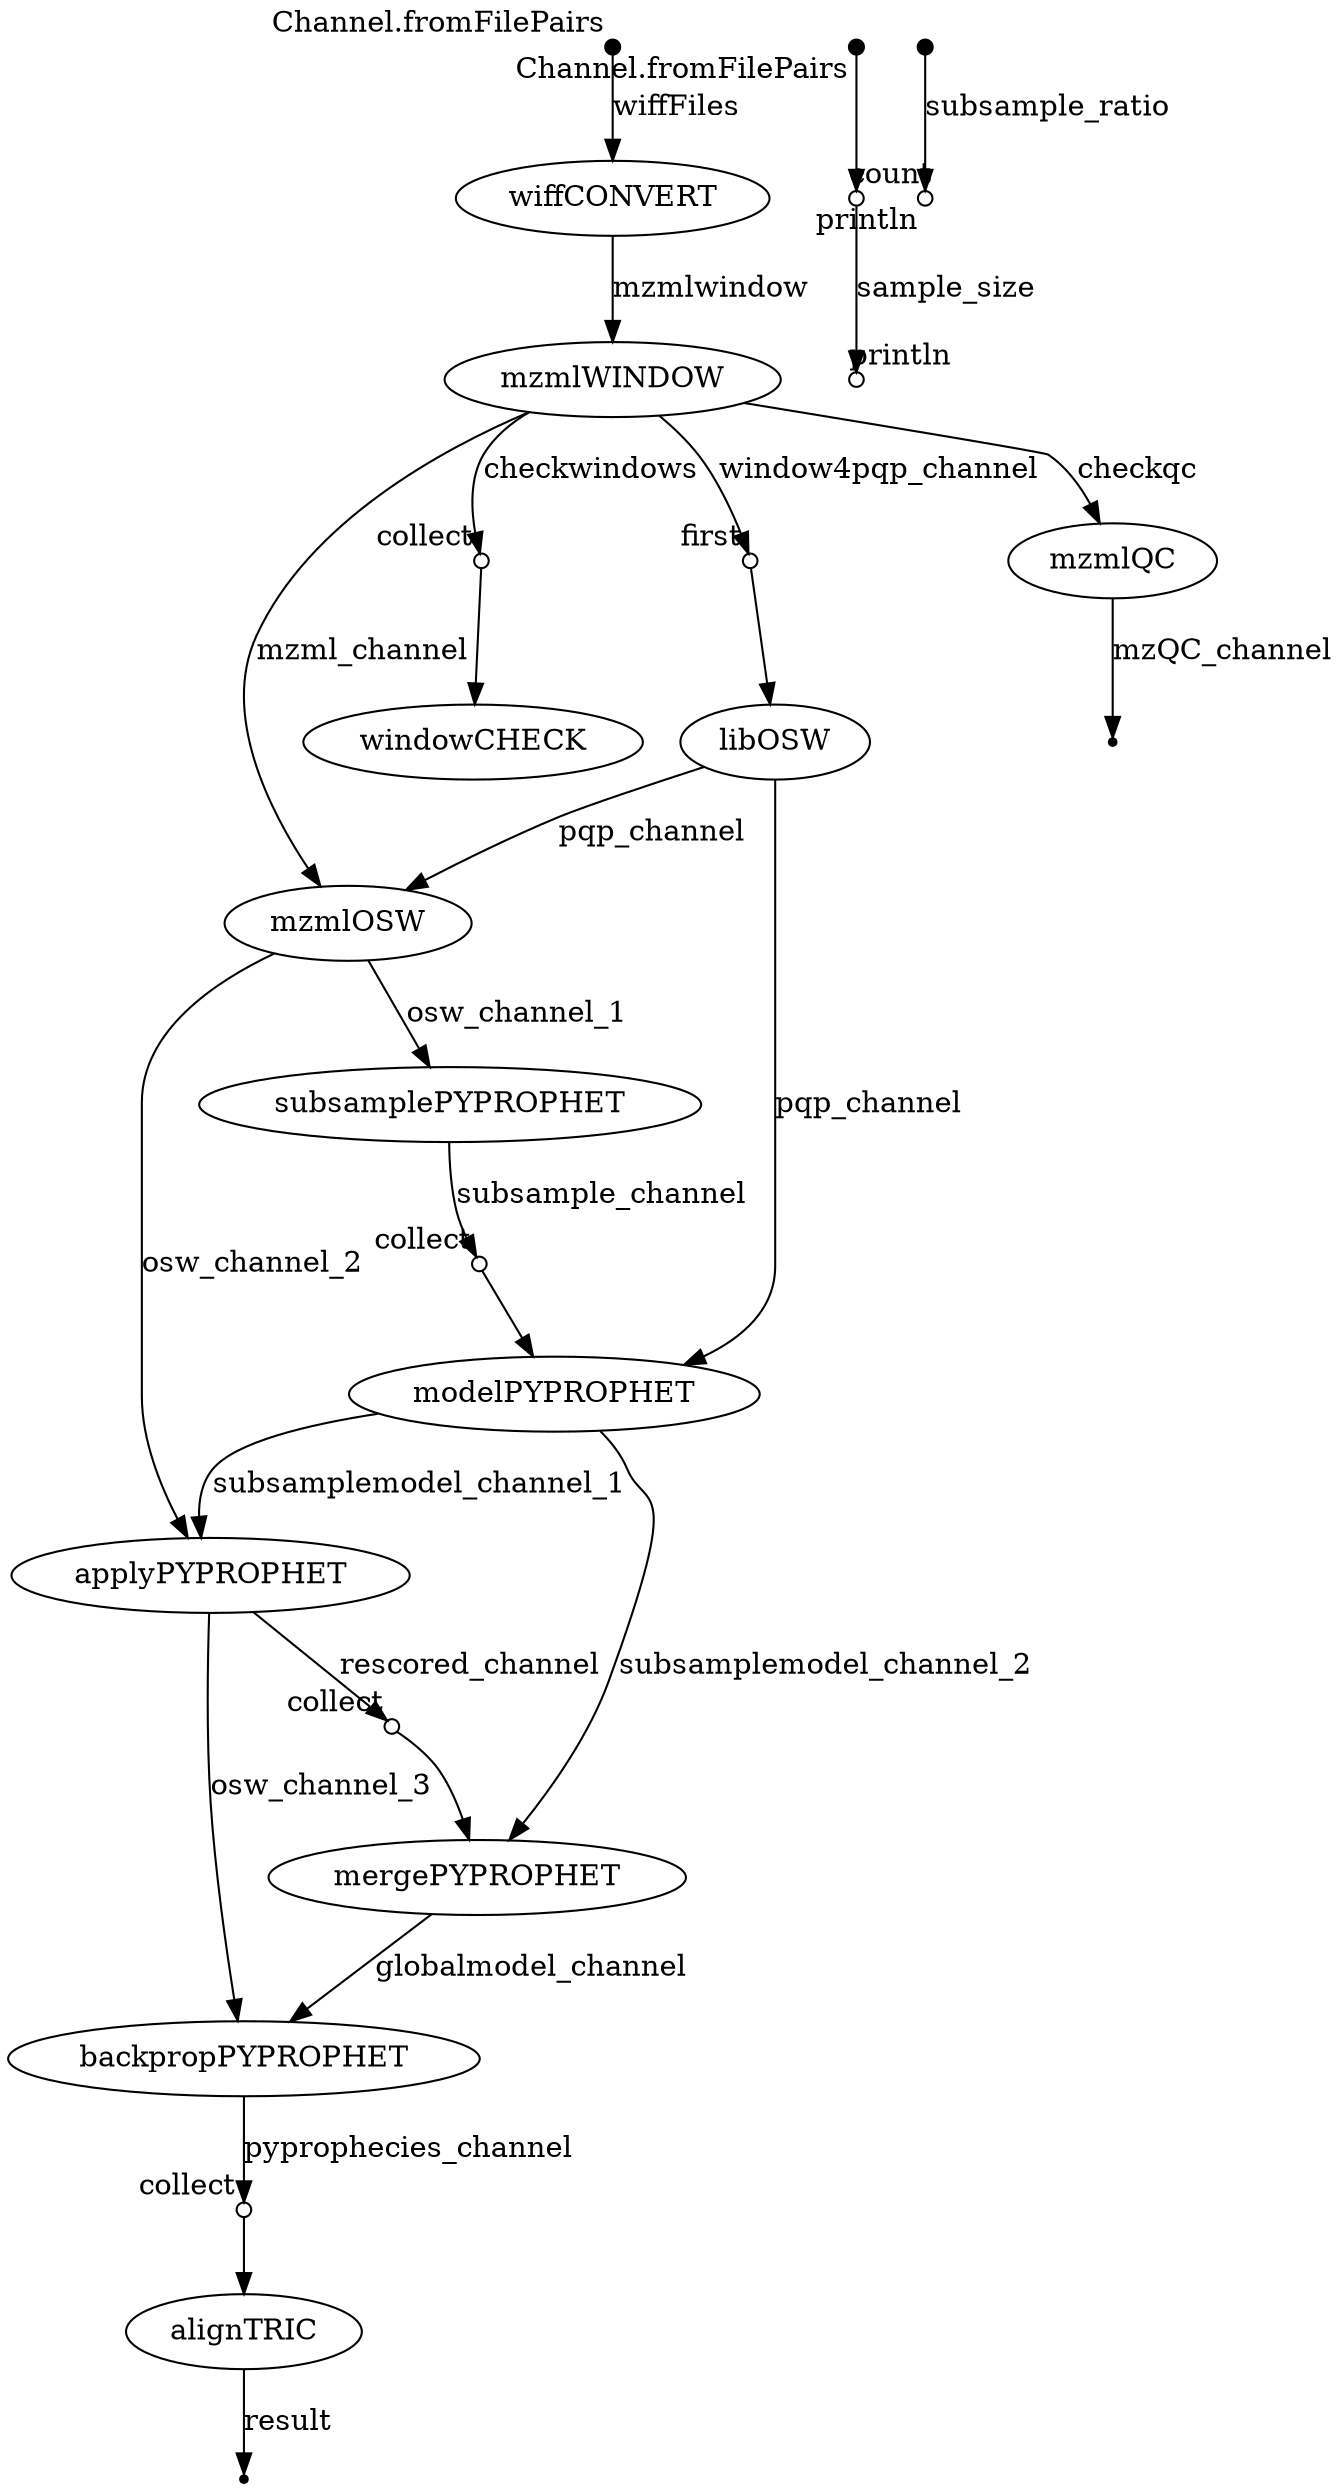 digraph "flowchart" {
p0 [shape=point,label="",fixedsize=true,width=0.1,xlabel="Channel.fromFilePairs"];
p6 [label="wiffCONVERT"];
p0 -> p6 [label="wiffFiles"];

p1 [shape=point,label="",fixedsize=true,width=0.1,xlabel="Channel.fromFilePairs"];
p2 [shape=circle,label="",fixedsize=true,width=0.1,xlabel="count"];
p1 -> p2;

p2 [shape=circle,label="",fixedsize=true,width=0.1,xlabel="count"];
p3 [shape=circle,label="",fixedsize=true,width=0.1,xlabel="println"];
p2 -> p3 [label="sample_size"];

p4 [shape=point,label="",fixedsize=true,width=0.1];
p5 [shape=circle,label="",fixedsize=true,width=0.1,xlabel="println"];
p4 -> p5 [label="subsample_ratio"];

p6 [label="wiffCONVERT"];
p7 [label="mzmlWINDOW"];
p6 -> p7 [label="mzmlwindow"];

p7 [label="mzmlWINDOW"];
p14 [label="mzmlOSW"];
p7 -> p14 [label="mzml_channel"];

p7 [label="mzmlWINDOW"];
p8 [shape=circle,label="",fixedsize=true,width=0.1,xlabel="collect"];
p7 -> p8 [label="checkwindows"];

p7 [label="mzmlWINDOW"];
p12 [shape=circle,label="",fixedsize=true,width=0.1,xlabel="first"];
p7 -> p12 [label="window4pqp_channel"];

p7 [label="mzmlWINDOW"];
p10 [label="mzmlQC"];
p7 -> p10 [label="checkqc"];

p8 [shape=circle,label="",fixedsize=true,width=0.1,xlabel="collect"];
p9 [label="windowCHECK"];
p8 -> p9;

p10 [label="mzmlQC"];
p11 [shape=point];
p10 -> p11 [label="mzQC_channel"];

p12 [shape=circle,label="",fixedsize=true,width=0.1,xlabel="first"];
p13 [label="libOSW"];
p12 -> p13;

p13 [label="libOSW"];
p14 [label="mzmlOSW"];
p13 -> p14 [label="pqp_channel"];

p14 [label="mzmlOSW"];
p15 [label="subsamplePYPROPHET"];
p14 -> p15 [label="osw_channel_1"];

p14 [label="mzmlOSW"];
p18 [label="applyPYPROPHET"];
p14 -> p18 [label="osw_channel_2"];

p15 [label="subsamplePYPROPHET"];
p16 [shape=circle,label="",fixedsize=true,width=0.1,xlabel="collect"];
p15 -> p16 [label="subsample_channel"];

p16 [shape=circle,label="",fixedsize=true,width=0.1,xlabel="collect"];
p17 [label="modelPYPROPHET"];
p16 -> p17;

p13 [label="libOSW"];
p17 [label="modelPYPROPHET"];
p13 -> p17 [label="pqp_channel"];

p17 [label="modelPYPROPHET"];
p18 [label="applyPYPROPHET"];
p17 -> p18 [label="subsamplemodel_channel_1"];

p17 [label="modelPYPROPHET"];
p20 [label="mergePYPROPHET"];
p17 -> p20 [label="subsamplemodel_channel_2"];

p18 [label="applyPYPROPHET"];
p19 [shape=circle,label="",fixedsize=true,width=0.1,xlabel="collect"];
p18 -> p19 [label="rescored_channel"];

p18 [label="applyPYPROPHET"];
p21 [label="backpropPYPROPHET"];
p18 -> p21 [label="osw_channel_3"];

p19 [shape=circle,label="",fixedsize=true,width=0.1,xlabel="collect"];
p20 [label="mergePYPROPHET"];
p19 -> p20;

p20 [label="mergePYPROPHET"];
p21 [label="backpropPYPROPHET"];
p20 -> p21 [label="globalmodel_channel"];

p21 [label="backpropPYPROPHET"];
p22 [shape=circle,label="",fixedsize=true,width=0.1,xlabel="collect"];
p21 -> p22 [label="pyprophecies_channel"];

p22 [shape=circle,label="",fixedsize=true,width=0.1,xlabel="collect"];
p23 [label="alignTRIC"];
p22 -> p23;

p23 [label="alignTRIC"];
p24 [shape=point];
p23 -> p24 [label="result"];

}
